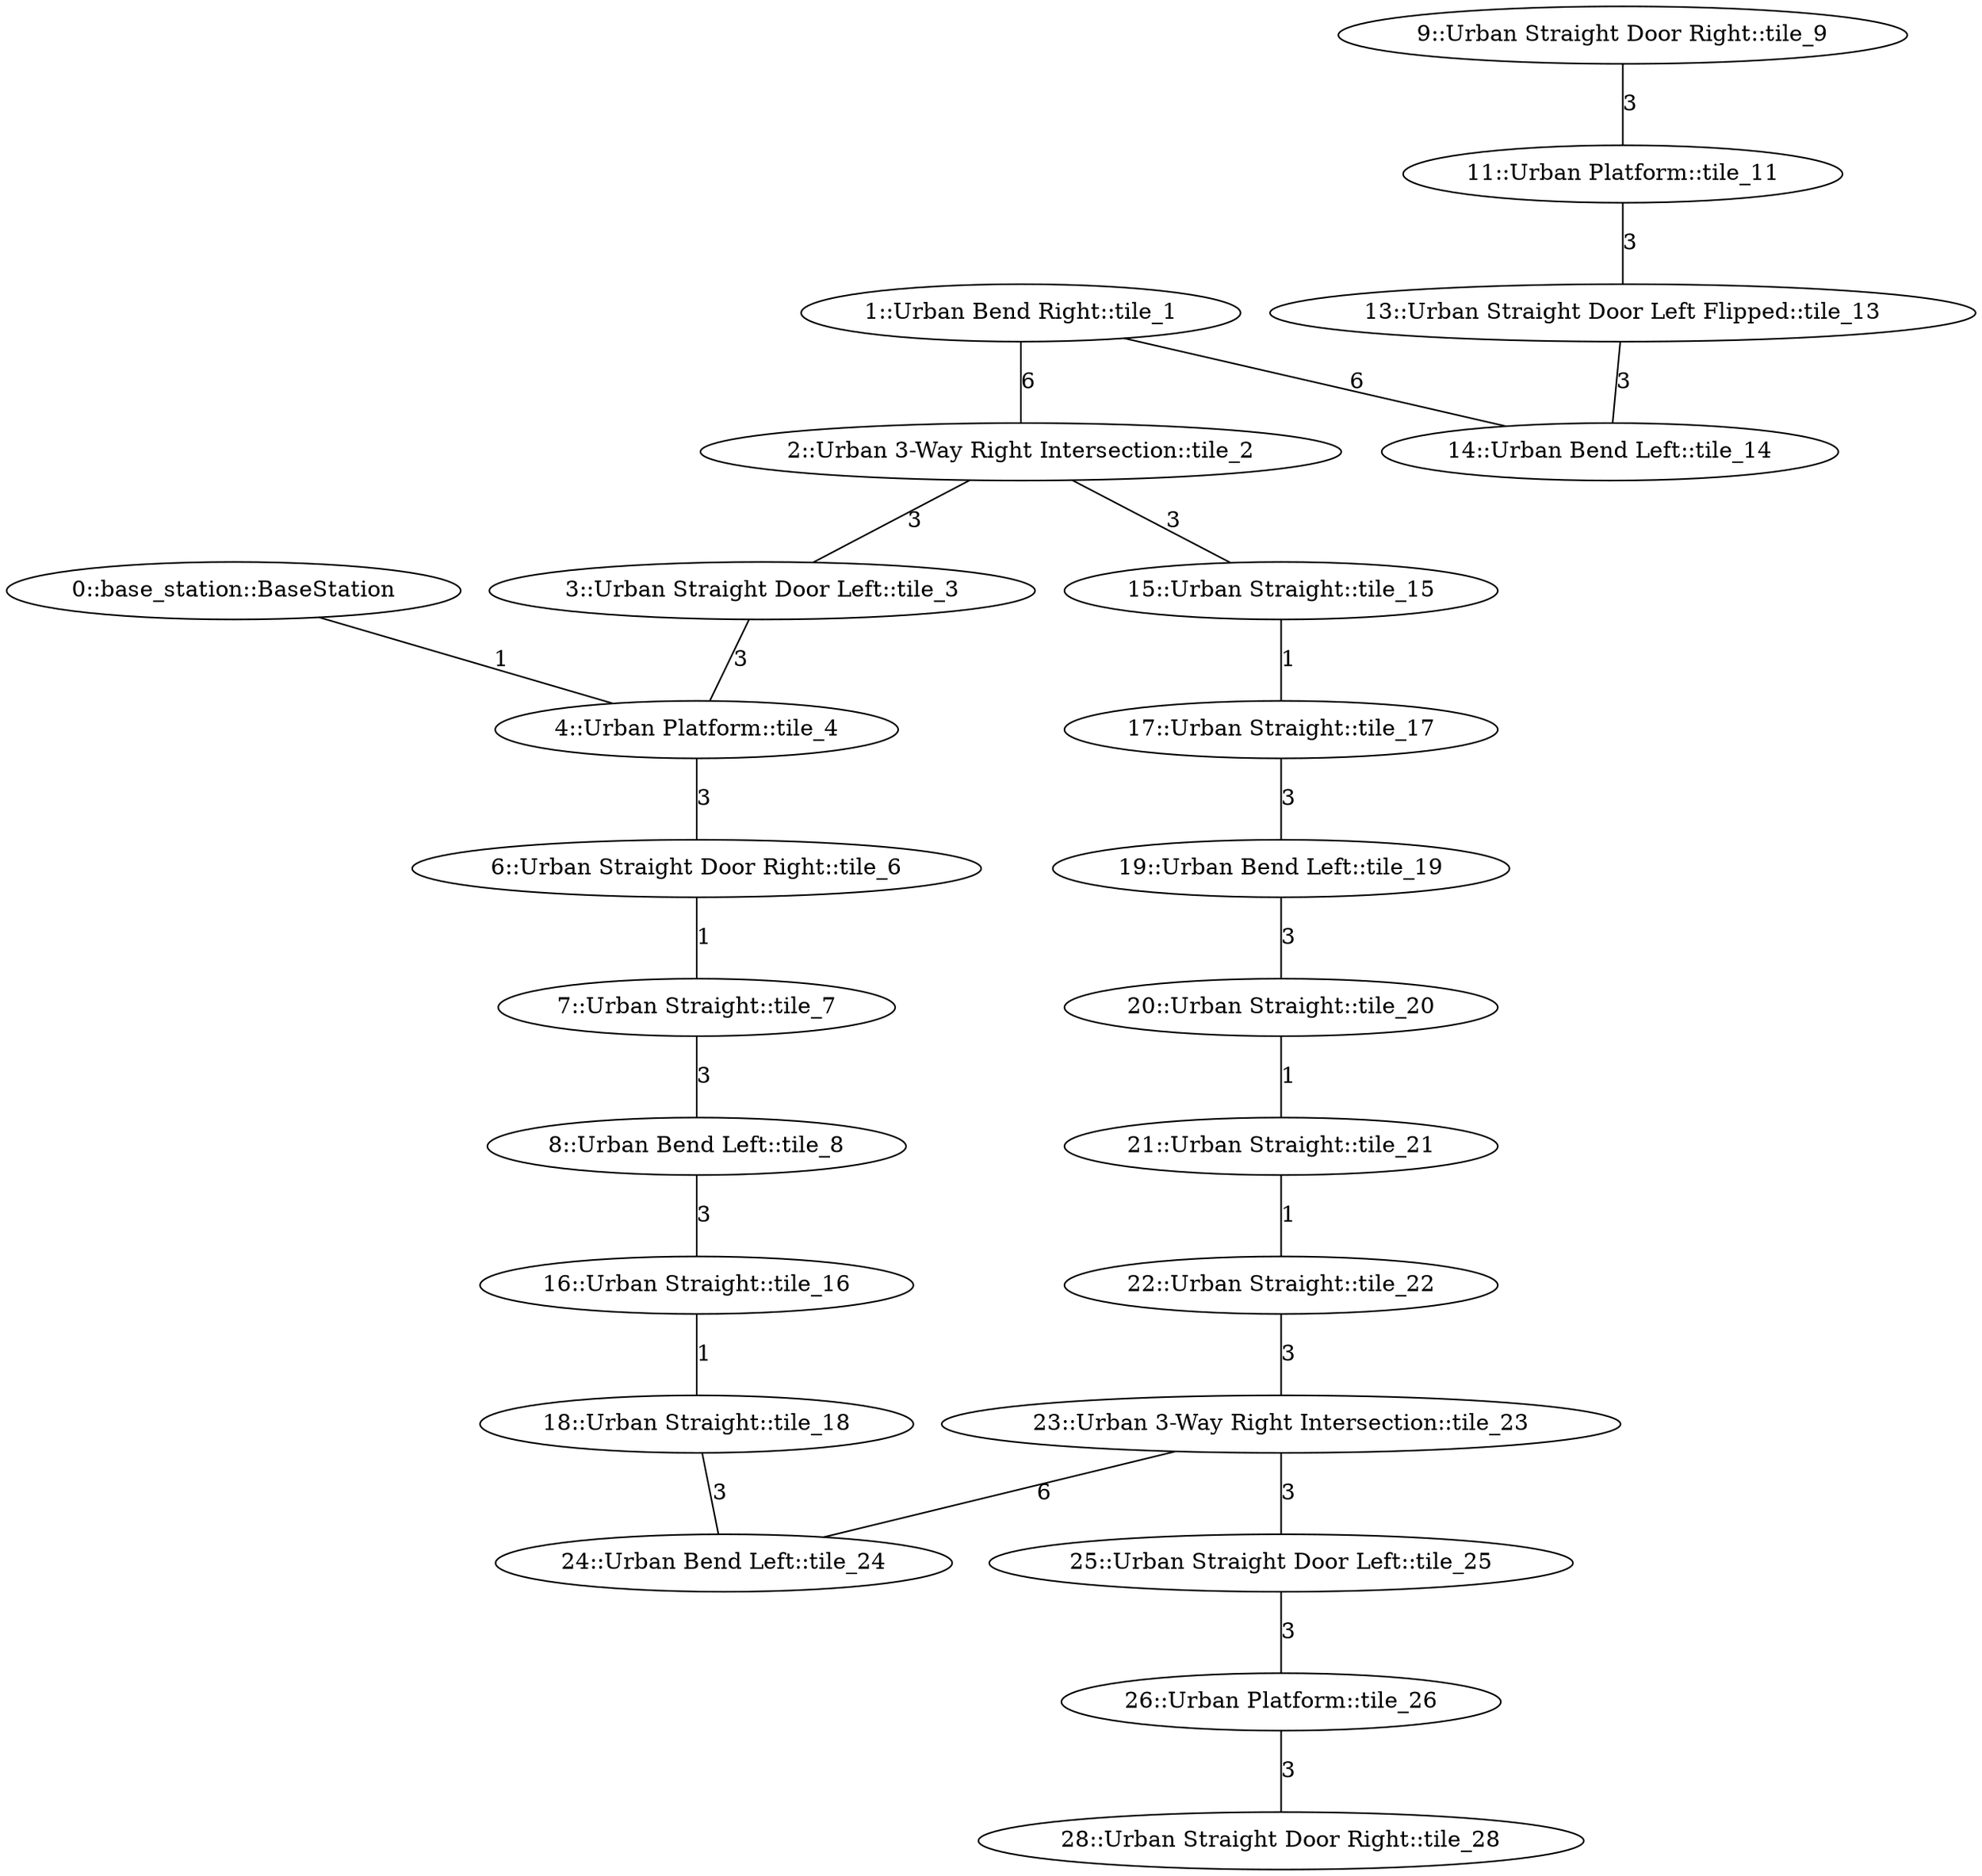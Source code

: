 /* Visibility graph for simple_urban_02.tsv */
/* Generated with the tile_tsv.py script: */
/*   tile_tsv.py simple_urban_02.tsv -\-graph-file simple_urban_02.dot -\-world-file simple_urban_02.sdf -\-world-name simple_urban_02 -\-scale_x 40 -\-scale_y 40 -\-urban -\-x0 -280 -\-y0 32 */

graph {
  /* ==== Vertices ==== */

  /* Base station / Staging area */
  0   [label="0::base_station::BaseStation"];

  1   [label="1::Urban Bend Right::tile_1"];
  2   [label="2::Urban 3-Way Right Intersection::tile_2"];
  3   [label="3::Urban Straight Door Left::tile_3"];
  4   [label="4::Urban Platform::tile_4"];
  6   [label="6::Urban Straight Door Right::tile_6"];
  7   [label="7::Urban Straight::tile_7"];
  8   [label="8::Urban Bend Left::tile_8"];
  9   [label="9::Urban Straight Door Right::tile_9"];
  11  [label="11::Urban Platform::tile_11"];
  13  [label="13::Urban Straight Door Left Flipped::tile_13"];
  14  [label="14::Urban Bend Left::tile_14"];
  15  [label="15::Urban Straight::tile_15"];
  16  [label="16::Urban Straight::tile_16"];
  17  [label="17::Urban Straight::tile_17"];
  18  [label="18::Urban Straight::tile_18"];
  19  [label="19::Urban Bend Left::tile_19"];
  20  [label="20::Urban Straight::tile_20"];
  21  [label="21::Urban Straight::tile_21"];
  22  [label="22::Urban Straight::tile_22"];
  23  [label="23::Urban 3-Way Right Intersection::tile_23"];
  24  [label="24::Urban Bend Left::tile_24"];
  25  [label="25::Urban Straight Door Left::tile_25"];
  26  [label="26::Urban Platform::tile_26"];
  28  [label="28::Urban Straight Door Right::tile_28"];

  /* ==== Edges ==== */

  /* Base station */
  0  -- 4   [label=1];
  1  -- 2   [label=6];
  1  -- 14  [label=6];
  2  -- 3   [label=3];  /* Intersection */
  2  -- 15  [label=3];  /* Intersection */
  3  -- 4   [label=3];
  4  -- 6   [label=3];
  6  -- 7   [label=1];
  7  -- 8   [label=3];
  8  -- 16  [label=3];
  9  -- 11  [label=3];
  11 -- 13  [label=3];
  13 -- 14  [label=3];
  15 -- 17  [label=1];
  16 -- 18  [label=1];
  17 -- 19  [label=3];
  18 -- 24  [label=3];
  19 -- 20  [label=3];
  20 -- 21  [label=1];
  21 -- 22  [label=1];
  22 -- 23  [label=3];
  23 -- 24  [label=6];  /* Intersection */
  23 -- 25  [label=3];  /* Intersection */
  25 -- 26  [label=3];
  26 -- 28  [label=3];
}
